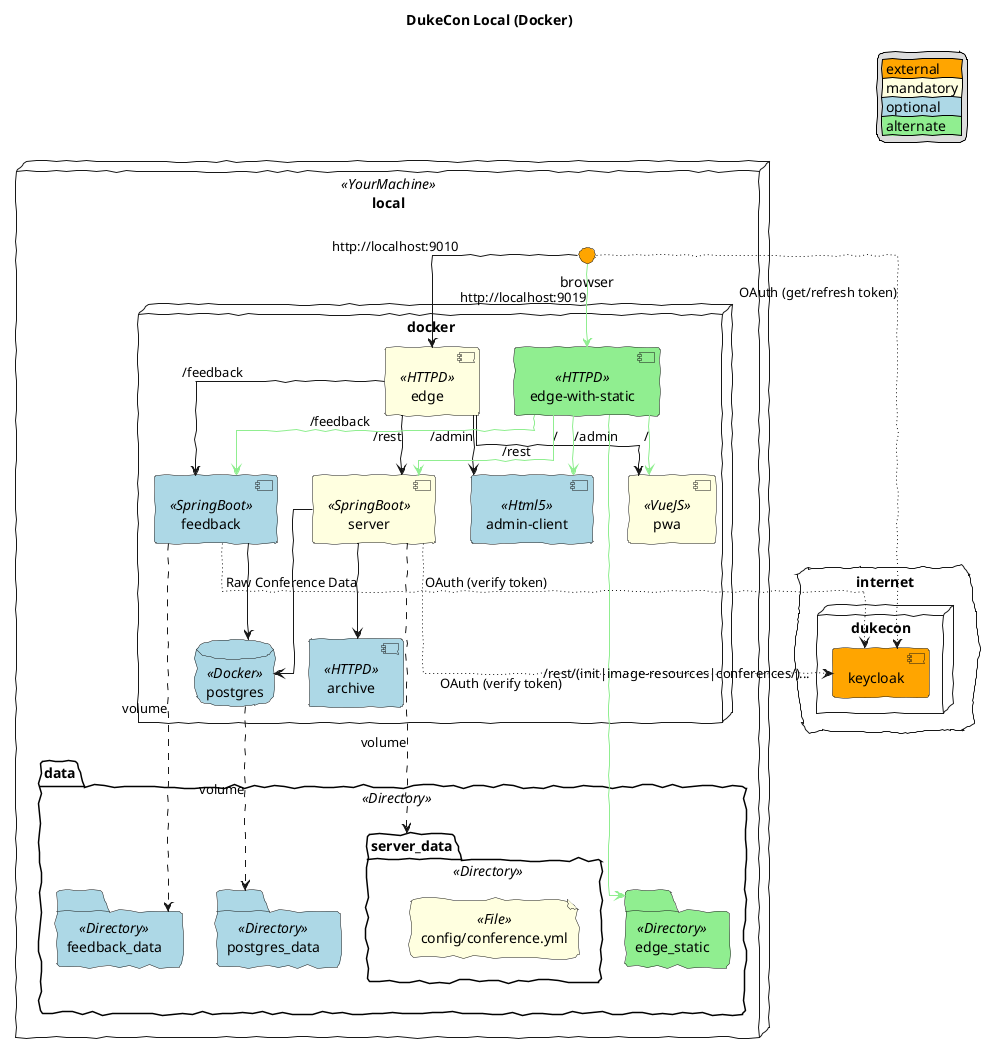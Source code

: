 @startuml
skinparam linetype ortho
skinparam handwritten true

title DukeCon Local (Docker)

legend top right
'|= Types |
|<#orange> external |
|<#lightyellow> mandatory |
|<#lightblue> optional |
|<#lightgreen> alternate |
endlegend

node local <<YourMachine>> {
    interface browser #orange

    node docker {
        component edge <<HTTPD>> #lightyellow
        component "edge-with-static" as extended_edge <<HTTPD>> #lightgreen
        component pwa <<VueJS>> #lightyellow
        component server <<SpringBoot>> #lightyellow
        component archive <<HTTPD>> #lightblue
        component feedback <<SpringBoot>> #lightblue
        component "admin-client" <<Html5>> as admin #lightblue
        database postgres <<Docker>> #lightblue
    }

    folder data <<Directory>> {
        folder server_data <<Directory>> {
            file "config/conference.yml" <<File>> #lightyellow
        }
        folder feedback_data <<Directory>> #lightblue
        folder postgres_data <<Directory>> #lightblue
        folder edge_static <<Directory>> #lightgreen
    }

    browser --> edge : "http://localhost:9010"
    edge --> pwa : "/"
    edge --> server : "/rest"
    edge --> feedback : "/feedback"
    edge --> admin : "/admin"

    browser --> extended_edge #lightgreen : "http://localhost:9019"
    extended_edge --> pwa #lightgreen : "/"
    extended_edge --> server #lightgreen : "/rest"
    extended_edge --> feedback #lightgreen : "/feedback"
    extended_edge --> admin #lightgreen : "/admin"
    extended_edge --> edge_static #lightgreen : "/rest/(init|image-resources|conferences/)..."

    server --> archive : "Raw Conference Data"
    server --> postgres
    feedback --> postgres

    feedback .-> feedback_data : volume
    server .-> server_data : volume
    postgres .-> postgres_data : volume
}

cloud internet {
    node dukecon {
        component keycloak #orange
    }
}

browser -[dotted]-> keycloak : OAuth (get/refresh token)
server -[dotted]-> keycloak : OAuth (verify token)
feedback -[dotted]-> keycloak : OAuth (verify token)

@enduml
